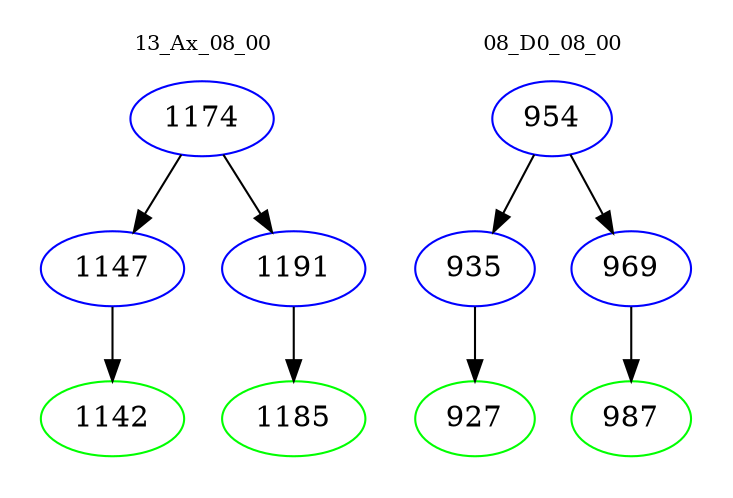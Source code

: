 digraph{
subgraph cluster_0 {
color = white
label = "13_Ax_08_00";
fontsize=10;
T0_1174 [label="1174", color="blue"]
T0_1174 -> T0_1147 [color="black"]
T0_1147 [label="1147", color="blue"]
T0_1147 -> T0_1142 [color="black"]
T0_1142 [label="1142", color="green"]
T0_1174 -> T0_1191 [color="black"]
T0_1191 [label="1191", color="blue"]
T0_1191 -> T0_1185 [color="black"]
T0_1185 [label="1185", color="green"]
}
subgraph cluster_1 {
color = white
label = "08_D0_08_00";
fontsize=10;
T1_954 [label="954", color="blue"]
T1_954 -> T1_935 [color="black"]
T1_935 [label="935", color="blue"]
T1_935 -> T1_927 [color="black"]
T1_927 [label="927", color="green"]
T1_954 -> T1_969 [color="black"]
T1_969 [label="969", color="blue"]
T1_969 -> T1_987 [color="black"]
T1_987 [label="987", color="green"]
}
}
